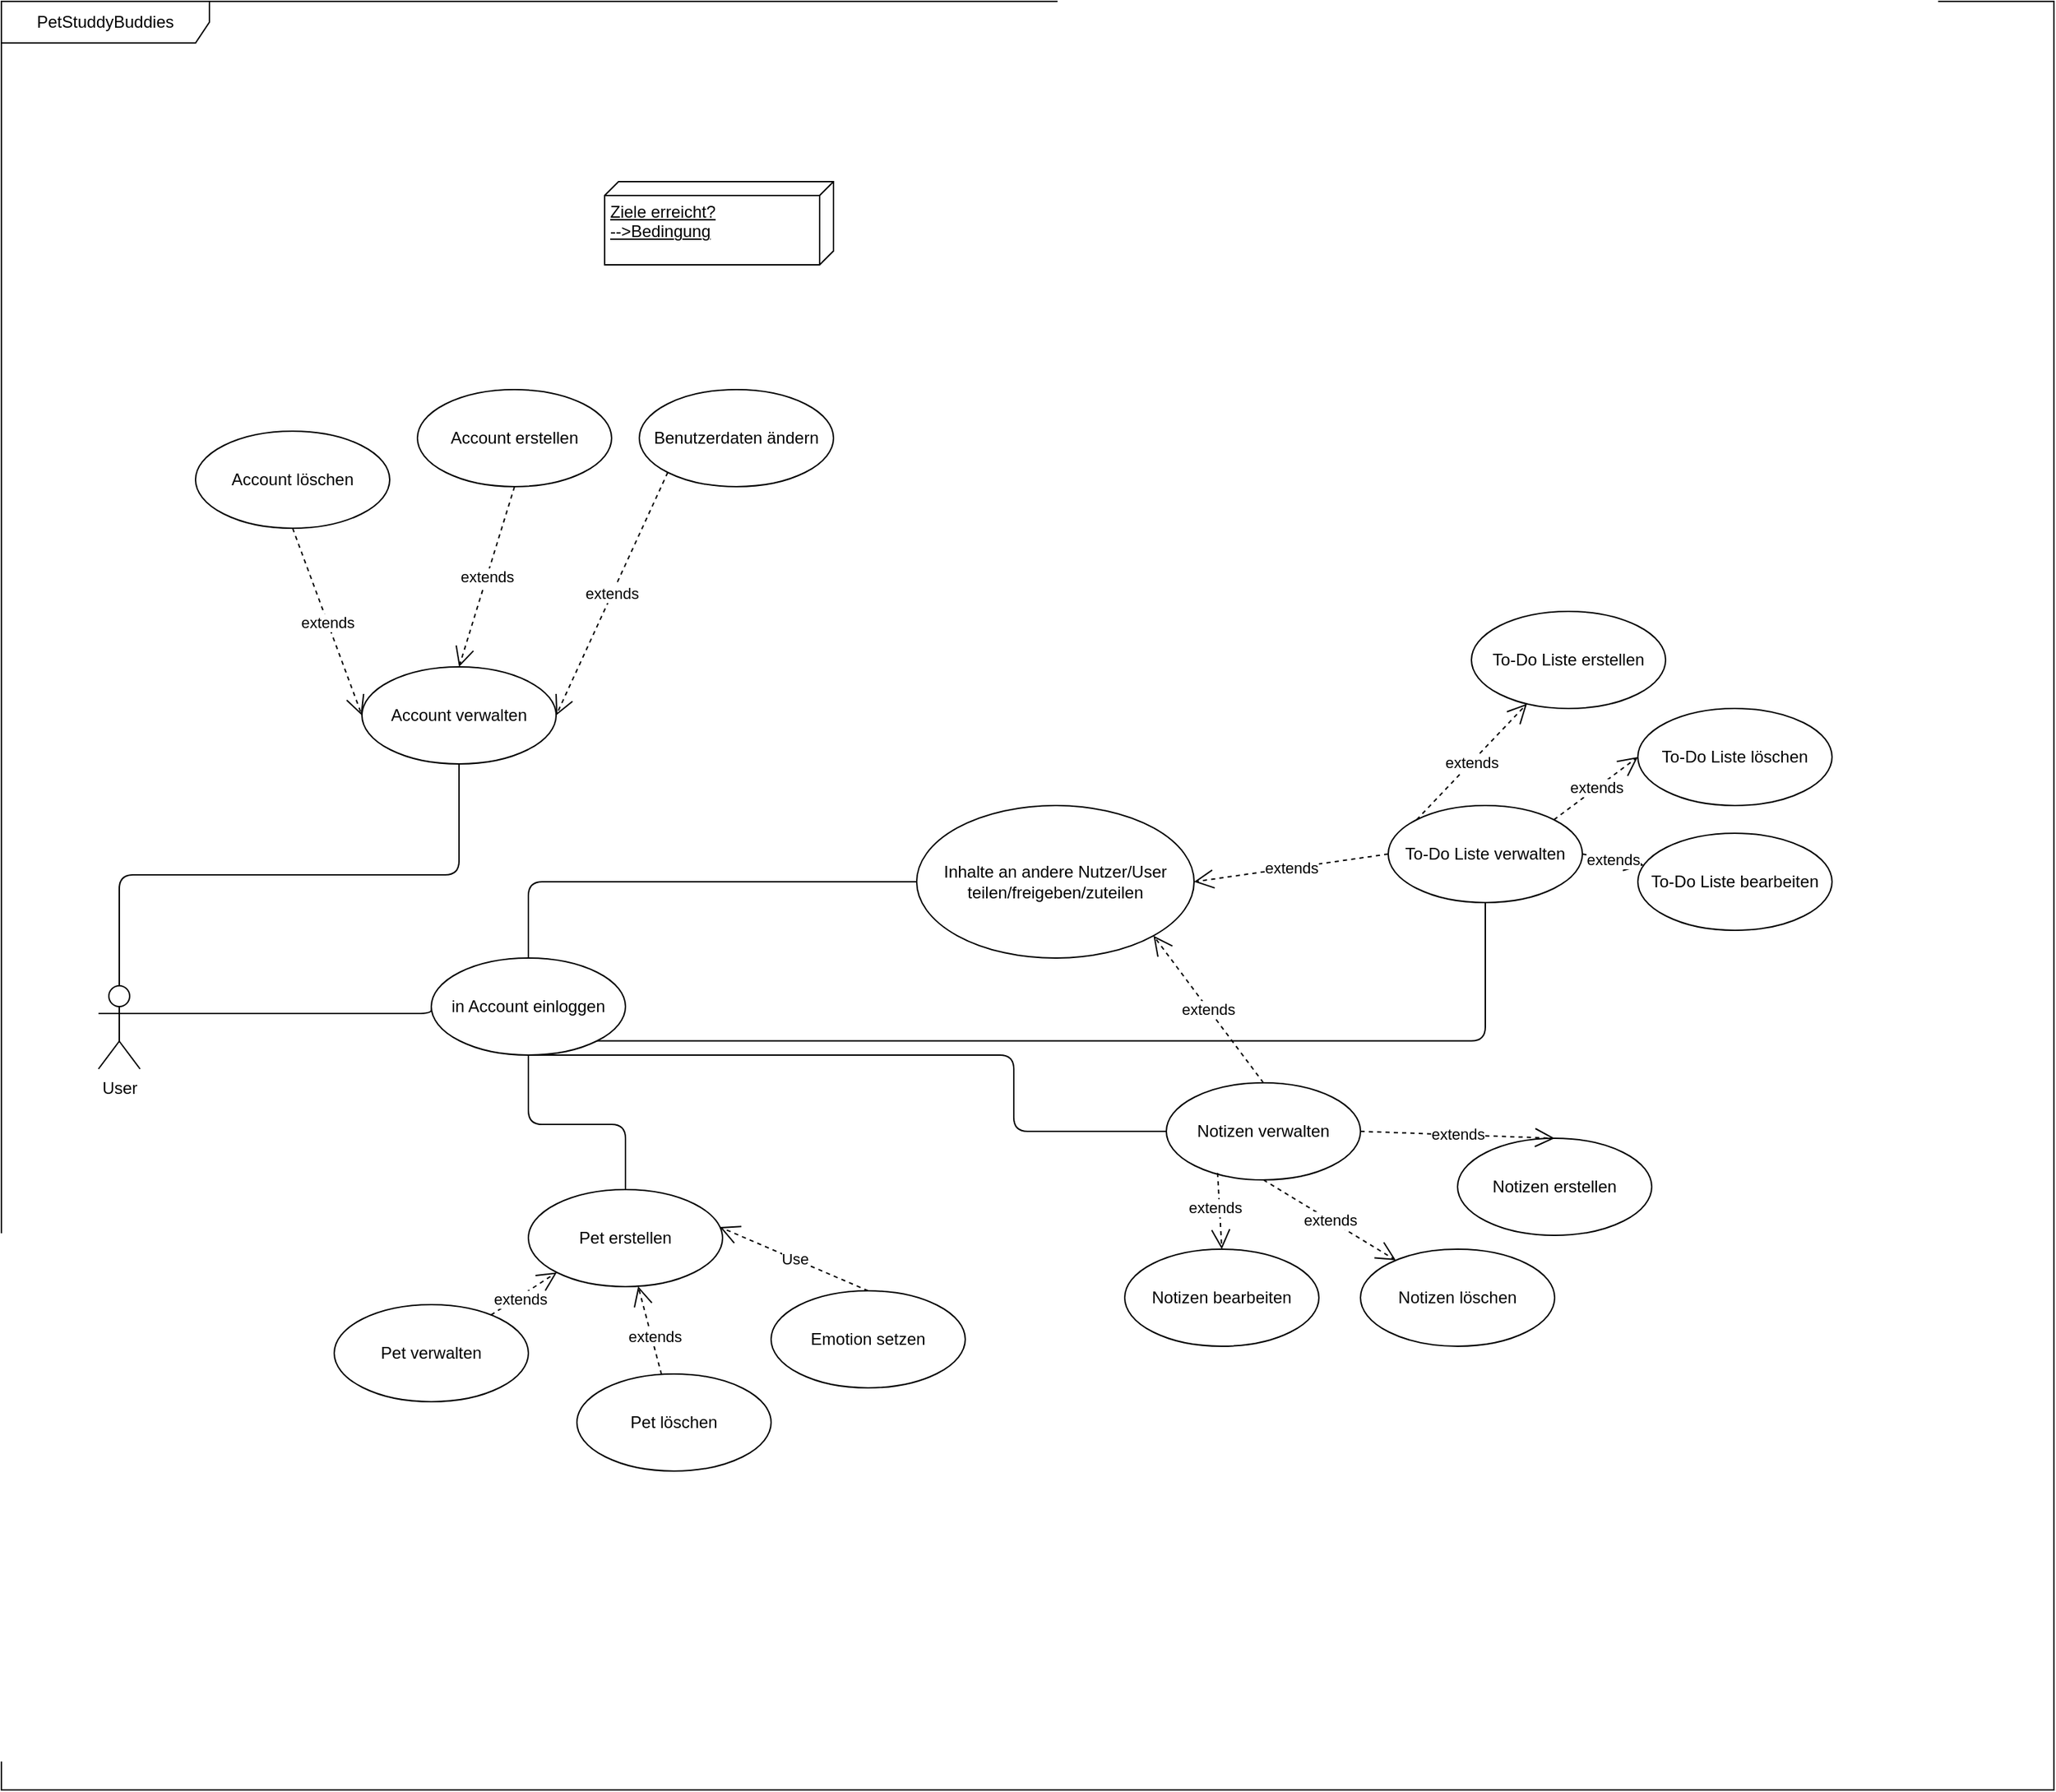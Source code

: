 <mxfile version="14.8.5" type="device"><diagram id="hEt_8Gd2B8QQjQaamb91" name="Page-1"><mxGraphModel dx="1662" dy="2378" grid="1" gridSize="10" guides="1" tooltips="1" connect="1" arrows="1" fold="1" page="1" pageScale="1" pageWidth="1169" pageHeight="1654" math="0" shadow="0"><root><mxCell id="0"/><mxCell id="1" parent="0"/><mxCell id="eRSGxHdt1BJRFs1TlOJU-95" value="PetStuddyBuddies" style="shape=umlFrame;whiteSpace=wrap;html=1;width=150;height=30;" parent="1" vertex="1"><mxGeometry x="30" y="-30" width="1480" height="1290" as="geometry"/></mxCell><mxCell id="eRSGxHdt1BJRFs1TlOJU-1" value="User" style="shape=umlActor;verticalLabelPosition=bottom;verticalAlign=top;html=1;" parent="1" vertex="1"><mxGeometry x="100" y="680" width="30" height="60" as="geometry"/></mxCell><mxCell id="eRSGxHdt1BJRFs1TlOJU-2" value="Account erstellen" style="ellipse;whiteSpace=wrap;html=1;" parent="1" vertex="1"><mxGeometry x="330" y="250" width="140" height="70" as="geometry"/></mxCell><mxCell id="eRSGxHdt1BJRFs1TlOJU-3" value="in Account einloggen" style="ellipse;whiteSpace=wrap;html=1;" parent="1" vertex="1"><mxGeometry x="340" y="660" width="140" height="70" as="geometry"/></mxCell><mxCell id="eRSGxHdt1BJRFs1TlOJU-4" value="Benutzerdaten ändern" style="ellipse;whiteSpace=wrap;html=1;" parent="1" vertex="1"><mxGeometry x="490" y="250" width="140" height="70" as="geometry"/></mxCell><mxCell id="eRSGxHdt1BJRFs1TlOJU-5" value="Account löschen" style="ellipse;whiteSpace=wrap;html=1;" parent="1" vertex="1"><mxGeometry x="170" y="280" width="140" height="70" as="geometry"/></mxCell><mxCell id="eRSGxHdt1BJRFs1TlOJU-6" value="To-Do Liste erstellen" style="ellipse;whiteSpace=wrap;html=1;" parent="1" vertex="1"><mxGeometry x="1090" y="410" width="140" height="70" as="geometry"/></mxCell><mxCell id="eRSGxHdt1BJRFs1TlOJU-7" value="&lt;div&gt;To-Do Liste löschen&lt;/div&gt;" style="ellipse;whiteSpace=wrap;html=1;" parent="1" vertex="1"><mxGeometry x="1210" y="480" width="140" height="70" as="geometry"/></mxCell><mxCell id="eRSGxHdt1BJRFs1TlOJU-8" value="Notizen erstellen" style="ellipse;whiteSpace=wrap;html=1;" parent="1" vertex="1"><mxGeometry x="1080" y="790" width="140" height="70" as="geometry"/></mxCell><mxCell id="eRSGxHdt1BJRFs1TlOJU-9" value="&lt;div&gt;Notizen verwalten&lt;/div&gt;" style="ellipse;whiteSpace=wrap;html=1;" parent="1" vertex="1"><mxGeometry x="870" y="750" width="140" height="70" as="geometry"/></mxCell><mxCell id="eRSGxHdt1BJRFs1TlOJU-12" value="Inhalte an andere Nutzer/User teilen/freigeben/zuteilen" style="ellipse;whiteSpace=wrap;html=1;" parent="1" vertex="1"><mxGeometry x="690" y="550" width="200" height="110" as="geometry"/></mxCell><mxCell id="eRSGxHdt1BJRFs1TlOJU-21" value="&lt;div&gt;Account verwalten&lt;/div&gt;" style="ellipse;whiteSpace=wrap;html=1;" parent="1" vertex="1"><mxGeometry x="290" y="450" width="140" height="70" as="geometry"/></mxCell><mxCell id="eRSGxHdt1BJRFs1TlOJU-25" value="" style="endArrow=none;html=1;edgeStyle=orthogonalEdgeStyle;exitX=0.5;exitY=0;exitDx=0;exitDy=0;exitPerimeter=0;entryX=0.5;entryY=1;entryDx=0;entryDy=0;" parent="1" source="eRSGxHdt1BJRFs1TlOJU-1" target="eRSGxHdt1BJRFs1TlOJU-21" edge="1"><mxGeometry relative="1" as="geometry"><mxPoint x="590" y="560" as="sourcePoint"/><mxPoint x="750" y="560" as="targetPoint"/></mxGeometry></mxCell><mxCell id="eRSGxHdt1BJRFs1TlOJU-28" value="extends" style="endArrow=open;endSize=12;dashed=1;html=1;exitX=0.5;exitY=1;exitDx=0;exitDy=0;entryX=0;entryY=0.5;entryDx=0;entryDy=0;" parent="1" source="eRSGxHdt1BJRFs1TlOJU-5" target="eRSGxHdt1BJRFs1TlOJU-21" edge="1"><mxGeometry width="160" relative="1" as="geometry"><mxPoint x="590" y="560" as="sourcePoint"/><mxPoint x="750" y="560" as="targetPoint"/></mxGeometry></mxCell><mxCell id="eRSGxHdt1BJRFs1TlOJU-33" value="extends" style="endArrow=open;endSize=12;dashed=1;html=1;exitX=0;exitY=1;exitDx=0;exitDy=0;entryX=1;entryY=0.5;entryDx=0;entryDy=0;" parent="1" source="eRSGxHdt1BJRFs1TlOJU-4" target="eRSGxHdt1BJRFs1TlOJU-21" edge="1"><mxGeometry width="160" relative="1" as="geometry"><mxPoint x="495" y="330" as="sourcePoint"/><mxPoint x="565" y="395" as="targetPoint"/></mxGeometry></mxCell><mxCell id="eRSGxHdt1BJRFs1TlOJU-34" value="extends" style="endArrow=open;endSize=12;dashed=1;html=1;entryX=0.5;entryY=0;entryDx=0;entryDy=0;" parent="1" target="eRSGxHdt1BJRFs1TlOJU-21" edge="1"><mxGeometry width="160" relative="1" as="geometry"><mxPoint x="400" y="320" as="sourcePoint"/><mxPoint x="470" y="385" as="targetPoint"/></mxGeometry></mxCell><mxCell id="eRSGxHdt1BJRFs1TlOJU-35" value="" style="endArrow=none;html=1;edgeStyle=orthogonalEdgeStyle;exitX=1;exitY=0.333;exitDx=0;exitDy=0;exitPerimeter=0;entryX=0;entryY=0.5;entryDx=0;entryDy=0;" parent="1" source="eRSGxHdt1BJRFs1TlOJU-1" target="eRSGxHdt1BJRFs1TlOJU-3" edge="1"><mxGeometry relative="1" as="geometry"><mxPoint x="335" y="530" as="sourcePoint"/><mxPoint x="480" y="700" as="targetPoint"/><Array as="points"><mxPoint x="340" y="700"/></Array></mxGeometry></mxCell><mxCell id="eRSGxHdt1BJRFs1TlOJU-41" value="To-Do Liste verwalten" style="ellipse;whiteSpace=wrap;html=1;" parent="1" vertex="1"><mxGeometry x="1030" y="550" width="140" height="70" as="geometry"/></mxCell><mxCell id="eRSGxHdt1BJRFs1TlOJU-42" value="&lt;div&gt;To-Do Liste bearbeiten&lt;br&gt;&lt;/div&gt;" style="ellipse;whiteSpace=wrap;html=1;" parent="1" vertex="1"><mxGeometry x="1210" y="570" width="140" height="70" as="geometry"/></mxCell><mxCell id="eRSGxHdt1BJRFs1TlOJU-48" value="extends" style="endArrow=open;endSize=12;dashed=1;html=1;exitX=1;exitY=0.5;exitDx=0;exitDy=0;" parent="1" source="eRSGxHdt1BJRFs1TlOJU-41" target="eRSGxHdt1BJRFs1TlOJU-42" edge="1"><mxGeometry width="160" relative="1" as="geometry"><mxPoint x="1015" y="270" as="sourcePoint"/><mxPoint x="1125" y="285" as="targetPoint"/><Array as="points"/></mxGeometry></mxCell><mxCell id="eRSGxHdt1BJRFs1TlOJU-49" value="extends" style="endArrow=open;endSize=12;dashed=1;html=1;exitX=0;exitY=0;exitDx=0;exitDy=0;" parent="1" source="eRSGxHdt1BJRFs1TlOJU-41" target="eRSGxHdt1BJRFs1TlOJU-6" edge="1"><mxGeometry width="160" relative="1" as="geometry"><mxPoint x="1025" y="280" as="sourcePoint"/><mxPoint x="1135" y="295" as="targetPoint"/><Array as="points"/></mxGeometry></mxCell><mxCell id="eRSGxHdt1BJRFs1TlOJU-50" value="extends" style="endArrow=open;endSize=12;dashed=1;html=1;entryX=0;entryY=0.5;entryDx=0;entryDy=0;exitX=1;exitY=0;exitDx=0;exitDy=0;" parent="1" source="eRSGxHdt1BJRFs1TlOJU-41" target="eRSGxHdt1BJRFs1TlOJU-7" edge="1"><mxGeometry width="160" relative="1" as="geometry"><mxPoint x="1035" y="290" as="sourcePoint"/><mxPoint x="1145" y="305" as="targetPoint"/><Array as="points"/></mxGeometry></mxCell><mxCell id="eRSGxHdt1BJRFs1TlOJU-54" value="Notizen löschen" style="ellipse;whiteSpace=wrap;html=1;" parent="1" vertex="1"><mxGeometry x="1010" y="870" width="140" height="70" as="geometry"/></mxCell><mxCell id="eRSGxHdt1BJRFs1TlOJU-55" value="Notizen bearbeiten" style="ellipse;whiteSpace=wrap;html=1;" parent="1" vertex="1"><mxGeometry x="840" y="870" width="140" height="70" as="geometry"/></mxCell><mxCell id="eRSGxHdt1BJRFs1TlOJU-57" value="extends" style="endArrow=open;endSize=12;dashed=1;html=1;entryX=0.5;entryY=0;entryDx=0;entryDy=0;exitX=1;exitY=0.5;exitDx=0;exitDy=0;" parent="1" source="eRSGxHdt1BJRFs1TlOJU-9" target="eRSGxHdt1BJRFs1TlOJU-8" edge="1"><mxGeometry width="160" relative="1" as="geometry"><mxPoint x="160" y="560" as="sourcePoint"/><mxPoint x="270" y="575" as="targetPoint"/><Array as="points"/></mxGeometry></mxCell><mxCell id="eRSGxHdt1BJRFs1TlOJU-58" value="extends" style="endArrow=open;endSize=12;dashed=1;html=1;exitX=0.5;exitY=1;exitDx=0;exitDy=0;" parent="1" source="eRSGxHdt1BJRFs1TlOJU-9" target="eRSGxHdt1BJRFs1TlOJU-54" edge="1"><mxGeometry width="160" relative="1" as="geometry"><mxPoint x="170" y="570" as="sourcePoint"/><mxPoint x="280" y="585" as="targetPoint"/><Array as="points"/></mxGeometry></mxCell><mxCell id="eRSGxHdt1BJRFs1TlOJU-59" value="extends" style="endArrow=open;endSize=12;dashed=1;html=1;entryX=0.5;entryY=0;entryDx=0;entryDy=0;exitX=0.264;exitY=0.929;exitDx=0;exitDy=0;exitPerimeter=0;" parent="1" source="eRSGxHdt1BJRFs1TlOJU-9" target="eRSGxHdt1BJRFs1TlOJU-55" edge="1"><mxGeometry x="-0.083" y="-3" width="160" relative="1" as="geometry"><mxPoint x="180" y="580" as="sourcePoint"/><mxPoint x="290" y="595" as="targetPoint"/><Array as="points"/><mxPoint as="offset"/></mxGeometry></mxCell><mxCell id="eRSGxHdt1BJRFs1TlOJU-65" value="extends" style="endArrow=open;endSize=12;dashed=1;html=1;exitX=0;exitY=0.5;exitDx=0;exitDy=0;entryX=1;entryY=0.5;entryDx=0;entryDy=0;" parent="1" source="eRSGxHdt1BJRFs1TlOJU-41" target="eRSGxHdt1BJRFs1TlOJU-12" edge="1"><mxGeometry width="160" relative="1" as="geometry"><mxPoint x="980" y="490" as="sourcePoint"/><mxPoint x="1050" y="585" as="targetPoint"/></mxGeometry></mxCell><mxCell id="eRSGxHdt1BJRFs1TlOJU-66" value="extends" style="endArrow=open;endSize=12;dashed=1;html=1;exitX=0.5;exitY=0;exitDx=0;exitDy=0;entryX=1;entryY=1;entryDx=0;entryDy=0;" parent="1" source="eRSGxHdt1BJRFs1TlOJU-9" target="eRSGxHdt1BJRFs1TlOJU-12" edge="1"><mxGeometry width="160" relative="1" as="geometry"><mxPoint x="1170" y="495" as="sourcePoint"/><mxPoint x="760" y="575" as="targetPoint"/></mxGeometry></mxCell><mxCell id="eRSGxHdt1BJRFs1TlOJU-68" value="" style="endArrow=none;html=1;edgeStyle=orthogonalEdgeStyle;entryX=0;entryY=0.5;entryDx=0;entryDy=0;exitX=0.5;exitY=0;exitDx=0;exitDy=0;" parent="1" source="eRSGxHdt1BJRFs1TlOJU-3" target="eRSGxHdt1BJRFs1TlOJU-12" edge="1"><mxGeometry relative="1" as="geometry"><mxPoint x="410" y="650" as="sourcePoint"/><mxPoint x="880" y="470" as="targetPoint"/><Array as="points"><mxPoint x="410" y="605"/></Array></mxGeometry></mxCell><mxCell id="eRSGxHdt1BJRFs1TlOJU-70" value="" style="endArrow=none;html=1;edgeStyle=orthogonalEdgeStyle;entryX=0.5;entryY=1;entryDx=0;entryDy=0;exitX=1;exitY=1;exitDx=0;exitDy=0;" parent="1" source="eRSGxHdt1BJRFs1TlOJU-3" target="eRSGxHdt1BJRFs1TlOJU-41" edge="1"><mxGeometry relative="1" as="geometry"><mxPoint x="420" y="670" as="sourcePoint"/><mxPoint x="715" y="575" as="targetPoint"/><Array as="points"><mxPoint x="1100" y="720"/></Array></mxGeometry></mxCell><mxCell id="eRSGxHdt1BJRFs1TlOJU-71" value="" style="endArrow=none;html=1;edgeStyle=orthogonalEdgeStyle;entryX=0;entryY=0.5;entryDx=0;entryDy=0;exitX=0.5;exitY=1;exitDx=0;exitDy=0;" parent="1" source="eRSGxHdt1BJRFs1TlOJU-3" target="eRSGxHdt1BJRFs1TlOJU-9" edge="1"><mxGeometry relative="1" as="geometry"><mxPoint x="469.497" y="729.749" as="sourcePoint"/><mxPoint x="1190.503" y="519.749" as="targetPoint"/><Array as="points"><mxPoint x="760" y="730"/><mxPoint x="760" y="785"/></Array></mxGeometry></mxCell><mxCell id="eRSGxHdt1BJRFs1TlOJU-94" value="&lt;div&gt;Ziele erreicht?&lt;/div&gt;&lt;div&gt;--&amp;gt;Bedingung&lt;br&gt;&lt;/div&gt;" style="verticalAlign=top;align=left;spacingTop=8;spacingLeft=2;spacingRight=12;shape=cube;size=10;direction=south;fontStyle=4;html=1;" parent="1" vertex="1"><mxGeometry x="465" y="100" width="165" height="60" as="geometry"/></mxCell><mxCell id="od2gTmUn7ZlxnjSw33RG-10" value="Pet verwalten" style="ellipse;whiteSpace=wrap;html=1;" parent="1" vertex="1"><mxGeometry x="270" y="910" width="140" height="70" as="geometry"/></mxCell><mxCell id="od2gTmUn7ZlxnjSw33RG-11" value="extends" style="endArrow=open;endSize=12;dashed=1;html=1;entryX=0;entryY=1;entryDx=0;entryDy=0;" parent="1" source="od2gTmUn7ZlxnjSw33RG-10" target="od2gTmUn7ZlxnjSw33RG-17" edge="1"><mxGeometry x="-0.165" y="-2" width="160" relative="1" as="geometry"><mxPoint x="82.5" y="195" as="sourcePoint"/><mxPoint x="15" y="235" as="targetPoint"/><Array as="points"/><mxPoint as="offset"/></mxGeometry></mxCell><mxCell id="od2gTmUn7ZlxnjSw33RG-15" value="Pet löschen" style="ellipse;whiteSpace=wrap;html=1;" parent="1" vertex="1"><mxGeometry x="445" y="960" width="140" height="70" as="geometry"/></mxCell><mxCell id="od2gTmUn7ZlxnjSw33RG-16" value="extends" style="endArrow=open;endSize=12;dashed=1;html=1;" parent="1" source="od2gTmUn7ZlxnjSw33RG-15" target="od2gTmUn7ZlxnjSw33RG-17" edge="1"><mxGeometry x="-0.165" y="-2" width="160" relative="1" as="geometry"><mxPoint x="82.5" y="195" as="sourcePoint"/><mxPoint x="15" y="235" as="targetPoint"/><Array as="points"/><mxPoint as="offset"/></mxGeometry></mxCell><mxCell id="od2gTmUn7ZlxnjSw33RG-17" value="Pet erstellen" style="ellipse;whiteSpace=wrap;html=1;" parent="1" vertex="1"><mxGeometry x="410" y="827" width="140" height="70" as="geometry"/></mxCell><mxCell id="od2gTmUn7ZlxnjSw33RG-18" value="Use" style="endArrow=open;endSize=12;dashed=1;html=1;exitX=0.5;exitY=0;exitDx=0;exitDy=0;entryX=0.986;entryY=0.386;entryDx=0;entryDy=0;entryPerimeter=0;" parent="1" source="od2gTmUn7ZlxnjSw33RG-19" target="od2gTmUn7ZlxnjSw33RG-17" edge="1"><mxGeometry width="160" relative="1" as="geometry"><mxPoint x="10" y="260" as="sourcePoint"/><mxPoint x="-20" y="335" as="targetPoint"/></mxGeometry></mxCell><mxCell id="od2gTmUn7ZlxnjSw33RG-19" value="Emotion setzen" style="ellipse;whiteSpace=wrap;html=1;" parent="1" vertex="1"><mxGeometry x="585" y="900" width="140" height="70" as="geometry"/></mxCell><mxCell id="N9CPvsTQZ7Mm-M6JQ8rD-1" value="" style="endArrow=none;html=1;edgeStyle=orthogonalEdgeStyle;entryX=0.5;entryY=0;entryDx=0;entryDy=0;" parent="1" source="eRSGxHdt1BJRFs1TlOJU-3" target="od2gTmUn7ZlxnjSw33RG-17" edge="1"><mxGeometry relative="1" as="geometry"><mxPoint x="229.75" y="780" as="sourcePoint"/><mxPoint x="890.253" y="739.749" as="targetPoint"/><Array as="points"><mxPoint x="410" y="780"/><mxPoint x="480" y="780"/></Array></mxGeometry></mxCell></root></mxGraphModel></diagram></mxfile>